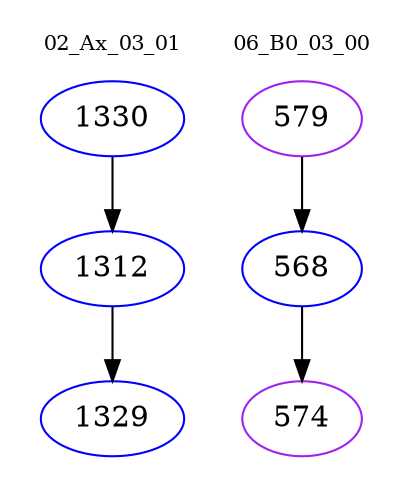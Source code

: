 digraph{
subgraph cluster_0 {
color = white
label = "02_Ax_03_01";
fontsize=10;
T0_1330 [label="1330", color="blue"]
T0_1330 -> T0_1312 [color="black"]
T0_1312 [label="1312", color="blue"]
T0_1312 -> T0_1329 [color="black"]
T0_1329 [label="1329", color="blue"]
}
subgraph cluster_1 {
color = white
label = "06_B0_03_00";
fontsize=10;
T1_579 [label="579", color="purple"]
T1_579 -> T1_568 [color="black"]
T1_568 [label="568", color="blue"]
T1_568 -> T1_574 [color="black"]
T1_574 [label="574", color="purple"]
}
}
